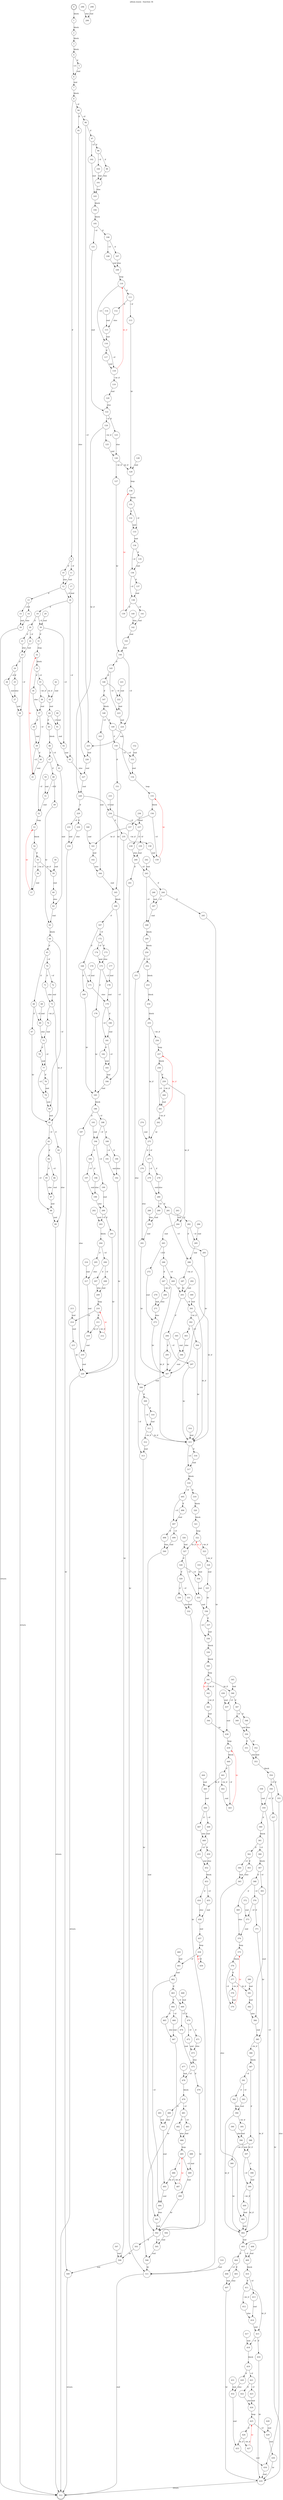 digraph finite_state_machine {
    label = "allium.wasm - function 34"
    labelloc =  t
    labelfontsize = 16
    labelfontcolor = black
    labelfontname = "Helvetica"
    node [shape = doublecircle]; 0 512;
    node [shape = circle];
    0 -> 1[label="block"];
    1 -> 2[label="block"];
    2 -> 3[label="block"];
    3 -> 4[label="block"];
    4 -> 5[label="if"];
    4 -> 6[label="~if"];
    5 -> 6[label="end"];
    6 -> 7[label="end"];
    7 -> 8[label="block"];
    8 -> 9[label="if"];
    8 -> 94[label="~if"];
    9 -> 10[label="if"];
    9 -> 11[label="~if"];
    10 -> 12[label="else"];
    11 -> 12[label="end"];
    12 -> 13[label="if"];
    12 -> 18[label="~if"];
    13 -> 14[label="if"];
    13 -> 15[label="~if"];
    14 -> 16[label="else"];
    15 -> 16[label="end"];
    16 -> 512[label="return"];
    17 -> 18[label="end"];
    18 -> 19[label="if"];
    18 -> 93[label="~if"];
    19 -> 20[label="if"];
    19 -> 30[label="~if"];
    20 -> 21[label="if"];
    20 -> 22[label="~if"];
    21 -> 23[label="else"];
    22 -> 23[label="end"];
    23 -> 24[label="if"];
    23 -> 28[label="~if"];
    24 -> 25[label="if"];
    24 -> 26[label="~if"];
    25 -> 27[label="else"];
    26 -> 27[label="end"];
    27 -> 28[label="end"];
    28 -> 512[label="return"];
    29 -> 30[label="end"];
    30 -> 31[label="if"];
    30 -> 92[label="~if"];
    31 -> 32[label="loop"];
    32 -> 33[label="block"];
    33 -> 34[label="if"];
    33 -> 35[label="~if"];
    34 -> 37[label="else"];
    35 -> 36[label="~br_if"];
    35 -> 43[label="br_if"];
    36 -> 37[label="end"];
    37 -> 38[label="if"];
    37 -> 39[label="~if"];
    38 -> 39[label="end"];
    39 -> 40[label="if"];
    39 -> 41[label="~if"];
    40 -> 41[label="end"];
    41 -> 32[color="red" fontcolor="red" label="br"];
    42 -> 43[label="end"];
    43 -> 44[label="end"];
    44 -> 45[label="if"];
    44 -> 91[label="~if"];
    45 -> 46[label="block"];
    46 -> 47[label="if"];
    46 -> 61[label="~if"];
    47 -> 48[label="if"];
    47 -> 52[label="~if"];
    48 -> 49[label="if"];
    48 -> 51[label="~if"];
    49 -> 63[label="br"];
    50 -> 51[label="end"];
    51 -> 52[label="end"];
    52 -> 53[label="loop"];
    53 -> 54[label="block"];
    54 -> 55[label="if"];
    54 -> 57[label="~if"];
    55 -> 56[label="~br_if"];
    55 -> 59[label="br_if"];
    56 -> 57[label="end"];
    57 -> 53[color="red" fontcolor="red" label="br"];
    58 -> 59[label="end"];
    59 -> 60[label="end"];
    60 -> 62[label="else"];
    61 -> 62[label="end"];
    62 -> 63[label="end"];
    63 -> 64[label="block"];
    64 -> 65[label="if"];
    64 -> 80[label="~if"];
    65 -> 66[label="if"];
    65 -> 70[label="~if"];
    66 -> 67[label="if"];
    66 -> 69[label="~if"];
    67 -> 81[label="br"];
    68 -> 69[label="end"];
    69 -> 75[label="else"];
    70 -> 71[label="if"];
    70 -> 72[label="~if"];
    71 -> 73[label="else"];
    72 -> 73[label="end"];
    73 -> 74[label="~br_if"];
    73 -> 81[label="br_if"];
    74 -> 75[label="end"];
    75 -> 76[label="if"];
    75 -> 77[label="~if"];
    76 -> 77[label="end"];
    77 -> 78[label="if"];
    77 -> 79[label="~if"];
    78 -> 79[label="end"];
    79 -> 80[label="end"];
    80 -> 81[label="end"];
    81 -> 82[label="if"];
    81 -> 83[label="~if"];
    82 -> 89[label="else"];
    83 -> 84[label="if"];
    83 -> 88[label="~if"];
    84 -> 85[label="if"];
    84 -> 86[label="~if"];
    85 -> 87[label="else"];
    86 -> 87[label="end"];
    87 -> 88[label="end"];
    88 -> 89[label="end"];
    89 -> 512[label="return"];
    90 -> 91[label="end"];
    91 -> 92[label="end"];
    92 -> 93[label="end"];
    93 -> 227[label="else"];
    94 -> 95[label="if"];
    94 -> 96[label="~if"];
    95 -> 226[label="else"];
    96 -> 97[label="if"];
    96 -> 225[label="~if"];
    97 -> 98[label="if"];
    97 -> 102[label="~if"];
    98 -> 99[label="if"];
    98 -> 100[label="~if"];
    99 -> 101[label="else"];
    100 -> 101[label="end"];
    101 -> 103[label="else"];
    102 -> 103[label="end"];
    103 -> 104[label="block"];
    104 -> 105[label="block"];
    105 -> 106[label="if"];
    105 -> 121[label="~if"];
    106 -> 107[label="if"];
    106 -> 108[label="~if"];
    107 -> 109[label="else"];
    108 -> 109[label="end"];
    109 -> 110[label="loop"];
    110 -> 111[label="if"];
    110 -> 116[label="~if"];
    111 -> 112[label="if"];
    111 -> 113[label="~if"];
    112 -> 115[label="else"];
    113 -> 129[label="br"];
    114 -> 115[label="end"];
    115 -> 116[label="end"];
    116 -> 117[label="if"];
    116 -> 118[label="~if"];
    117 -> 118[label="end"];
    118 -> 119[label="~br_if"];
    118 -> 110[color="red" fontcolor="red" label="br_if"];
    119 -> 120[label="end"];
    120 -> 122[label="else"];
    121 -> 122[label="end"];
    122 -> 123[label="if"];
    122 -> 124[label="~if"];
    123 -> 126[label="else"];
    124 -> 125[label="~br_if"];
    124 -> 228[label="br_if"];
    125 -> 126[label="end"];
    126 -> 127[label="~br_if"];
    126 -> 129[label="br_if"];
    127 -> 144[label="br"];
    128 -> 129[label="end"];
    129 -> 130[label="loop"];
    130 -> 131[label="block"];
    131 -> 132[label="if"];
    131 -> 133[label="~if"];
    132 -> 133[label="end"];
    133 -> 134[label="end"];
    134 -> 135[label="if"];
    134 -> 136[label="~if"];
    135 -> 136[label="end"];
    136 -> 137[label="if"];
    136 -> 138[label="~if"];
    137 -> 138[label="end"];
    138 -> 139[label="if"];
    138 -> 141[label="~if"];
    139 -> 130[color="red" fontcolor="red" label="br"];
    140 -> 142[label="else"];
    141 -> 142[label="end"];
    142 -> 143[label="end"];
    143 -> 144[label="end"];
    144 -> 145[label="if"];
    144 -> 224[label="~if"];
    145 -> 146[label="if"];
    145 -> 223[label="~if"];
    146 -> 147[label="if"];
    146 -> 222[label="~if"];
    147 -> 148[label="block"];
    148 -> 149[label="if"];
    148 -> 163[label="~if"];
    149 -> 150[label="if"];
    149 -> 154[label="~if"];
    150 -> 151[label="if"];
    150 -> 153[label="~if"];
    151 -> 165[label="br"];
    152 -> 153[label="end"];
    153 -> 154[label="end"];
    154 -> 155[label="loop"];
    155 -> 156[label="block"];
    156 -> 157[label="if"];
    156 -> 159[label="~if"];
    157 -> 158[label="~br_if"];
    157 -> 161[label="br_if"];
    158 -> 159[label="end"];
    159 -> 155[color="red" fontcolor="red" label="br"];
    160 -> 161[label="end"];
    161 -> 162[label="end"];
    162 -> 164[label="else"];
    163 -> 164[label="end"];
    164 -> 165[label="end"];
    165 -> 166[label="block"];
    166 -> 167[label="if"];
    166 -> 184[label="~if"];
    167 -> 168[label="if"];
    167 -> 172[label="~if"];
    168 -> 169[label="if"];
    168 -> 171[label="~if"];
    169 -> 185[label="br"];
    170 -> 171[label="end"];
    171 -> 179[label="else"];
    172 -> 173[label="if"];
    172 -> 174[label="~if"];
    173 -> 175[label="else"];
    174 -> 175[label="end"];
    175 -> 176[label="if"];
    175 -> 178[label="~if"];
    176 -> 185[label="br"];
    177 -> 178[label="end"];
    178 -> 179[label="end"];
    179 -> 180[label="if"];
    179 -> 181[label="~if"];
    180 -> 181[label="end"];
    181 -> 182[label="if"];
    181 -> 183[label="~if"];
    182 -> 183[label="end"];
    183 -> 184[label="end"];
    184 -> 185[label="end"];
    185 -> 186[label="block"];
    186 -> 187[label="if"];
    186 -> 188[label="~if"];
    187 -> 219[label="else"];
    188 -> 189[label="if"];
    188 -> 194[label="~if"];
    189 -> 190[label="if"];
    189 -> 191[label="~if"];
    190 -> 192[label="else"];
    191 -> 192[label="end"];
    192 -> 220[label="br"];
    193 -> 194[label="end"];
    194 -> 195[label="if"];
    194 -> 199[label="~if"];
    195 -> 196[label="if"];
    195 -> 197[label="~if"];
    196 -> 198[label="else"];
    197 -> 198[label="end"];
    198 -> 200[label="else"];
    199 -> 200[label="end"];
    200 -> 201[label="if"];
    200 -> 203[label="~if"];
    201 -> 220[label="br"];
    202 -> 203[label="end"];
    203 -> 204[label="block"];
    204 -> 205[label="if"];
    204 -> 206[label="~if"];
    205 -> 217[label="else"];
    206 -> 207[label="if"];
    206 -> 208[label="~if"];
    207 -> 209[label="else"];
    208 -> 209[label="end"];
    209 -> 210[label="loop"];
    210 -> 211[label="if"];
    210 -> 214[label="~if"];
    211 -> 212[label="~br_if"];
    211 -> 218[label="br_if"];
    212 -> 210[color="red" fontcolor="red" label="br"];
    213 -> 214[label="end"];
    214 -> 215[label="end"];
    215 -> 220[label="br"];
    216 -> 217[label="end"];
    217 -> 218[label="end"];
    218 -> 219[label="end"];
    219 -> 220[label="end"];
    220 -> 512[label="return"];
    221 -> 222[label="end"];
    222 -> 223[label="end"];
    223 -> 224[label="end"];
    224 -> 225[label="end"];
    225 -> 226[label="end"];
    226 -> 227[label="end"];
    227 -> 228[label="end"];
    228 -> 229[label="if"];
    228 -> 234[label="~if"];
    229 -> 230[label="if"];
    229 -> 231[label="~if"];
    230 -> 232[label="else"];
    231 -> 232[label="end"];
    232 -> 509[label="br"];
    233 -> 234[label="end"];
    234 -> 235[label="if"];
    234 -> 237[label="~if"];
    235 -> 508[label="br"];
    236 -> 237[label="end"];
    237 -> 238[label="if"];
    237 -> 239[label="~if"];
    238 -> 240[label="else"];
    239 -> 240[label="end"];
    240 -> 241[label="if"];
    240 -> 243[label="~if"];
    241 -> 511[label="br"];
    242 -> 243[label="end"];
    243 -> 244[label="if"];
    243 -> 248[label="~if"];
    244 -> 245[label="if"];
    244 -> 247[label="~if"];
    245 -> 511[label="br"];
    246 -> 247[label="end"];
    247 -> 248[label="end"];
    248 -> 249[label="block"];
    249 -> 250[label="block"];
    250 -> 251[label="if"];
    250 -> 252[label="~if"];
    251 -> 308[label="else"];
    252 -> 253[label="block"];
    253 -> 254[label="block"];
    254 -> 255[label="block"];
    255 -> 256[label="~br_if"];
    255 -> 275[label="br_if"];
    256 -> 257[label="loop"];
    257 -> 258[label="block"];
    258 -> 259[label="if"];
    258 -> 261[label="~if"];
    259 -> 260[label="~br_if"];
    259 -> 264[label="br_if"];
    260 -> 261[label="end"];
    261 -> 262[label="~br_if"];
    261 -> 257[color="red" fontcolor="red" label="br_if"];
    262 -> 275[label="br"];
    263 -> 264[label="end"];
    264 -> 265[label="end"];
    265 -> 266[label="if"];
    265 -> 272[label="~if"];
    266 -> 267[label="if"];
    266 -> 269[label="~if"];
    267 -> 268[label="~br_if"];
    267 -> 315[label="br_if"];
    268 -> 271[label="else"];
    269 -> 293[label="br"];
    270 -> 271[label="end"];
    271 -> 273[label="else"];
    272 -> 273[label="end"];
    273 -> 307[label="br"];
    274 -> 275[label="end"];
    275 -> 276[label="if"];
    275 -> 277[label="~if"];
    276 -> 291[label="else"];
    277 -> 278[label="if"];
    277 -> 279[label="~if"];
    278 -> 280[label="else"];
    279 -> 280[label="end"];
    280 -> 281[label="if"];
    280 -> 289[label="~if"];
    281 -> 282[label="if"];
    281 -> 286[label="~if"];
    282 -> 283[label="if"];
    282 -> 285[label="~if"];
    283 -> 307[label="br"];
    284 -> 285[label="end"];
    285 -> 286[label="end"];
    286 -> 287[label="~br_if"];
    286 -> 315[label="br_if"];
    287 -> 293[label="br"];
    288 -> 290[label="else"];
    289 -> 290[label="end"];
    290 -> 291[label="end"];
    291 -> 307[label="br"];
    292 -> 293[label="end"];
    293 -> 294[label="if"];
    293 -> 301[label="~if"];
    294 -> 295[label="if"];
    294 -> 297[label="~if"];
    295 -> 307[label="br"];
    296 -> 299[label="else"];
    297 -> 315[label="br"];
    298 -> 299[label="end"];
    300 -> 301[label="end"];
    301 -> 302[label="~br_if"];
    301 -> 315[label="br_if"];
    302 -> 303[label="if"];
    302 -> 304[label="~if"];
    303 -> 306[label="else"];
    304 -> 315[label="br"];
    305 -> 306[label="end"];
    306 -> 307[label="end"];
    307 -> 308[label="end"];
    308 -> 309[label="if"];
    308 -> 313[label="~if"];
    309 -> 310[label="if"];
    309 -> 311[label="~if"];
    310 -> 311[label="end"];
    311 -> 312[label="~br_if"];
    311 -> 315[label="br_if"];
    312 -> 313[label="end"];
    313 -> 506[label="br"];
    314 -> 315[label="end"];
    315 -> 316[label="if"];
    315 -> 317[label="~if"];
    316 -> 317[label="end"];
    317 -> 318[label="block"];
    318 -> 319[label="if"];
    318 -> 495[label="~if"];
    319 -> 320[label="block"];
    320 -> 321[label="block"];
    321 -> 322[label="loop"];
    322 -> 323[label="~br_if"];
    322 -> 327[label="br_if"];
    323 -> 324[label="~br_if"];
    323 -> 322[color="red" fontcolor="red" label="br_if"];
    324 -> 325[label="end"];
    325 -> 336[label="br"];
    326 -> 327[label="end"];
    327 -> 328[label="if"];
    327 -> 335[label="~if"];
    328 -> 329[label="if"];
    328 -> 334[label="~if"];
    329 -> 330[label="if"];
    329 -> 331[label="~if"];
    330 -> 332[label="else"];
    331 -> 332[label="end"];
    332 -> 502[label="br"];
    333 -> 334[label="end"];
    334 -> 335[label="end"];
    335 -> 336[label="end"];
    336 -> 337[label="if"];
    336 -> 338[label="~if"];
    337 -> 338[label="end"];
    338 -> 339[label="block"];
    339 -> 340[label="block"];
    340 -> 341[label="loop"];
    341 -> 342[label="~br_if"];
    341 -> 346[label="br_if"];
    342 -> 343[label="~br_if"];
    342 -> 341[color="red" fontcolor="red" label="br_if"];
    343 -> 344[label="end"];
    344 -> 438[label="br"];
    345 -> 346[label="end"];
    346 -> 347[label="if"];
    346 -> 437[label="~if"];
    347 -> 348[label="if"];
    347 -> 349[label="~if"];
    348 -> 350[label="else"];
    349 -> 350[label="end"];
    350 -> 351[label="if"];
    350 -> 352[label="~if"];
    351 -> 353[label="else"];
    352 -> 353[label="end"];
    353 -> 354[label="block"];
    354 -> 355[label="if"];
    354 -> 356[label="~if"];
    355 -> 434[label="else"];
    356 -> 357[label="if"];
    356 -> 359[label="~if"];
    357 -> 435[label="br"];
    358 -> 359[label="end"];
    359 -> 360[label="if"];
    359 -> 403[label="~if"];
    360 -> 361[label="block"];
    361 -> 362[label="if"];
    361 -> 366[label="~if"];
    362 -> 363[label="if"];
    362 -> 364[label="~if"];
    363 -> 365[label="else"];
    364 -> 365[label="end"];
    365 -> 401[label="else"];
    366 -> 367[label="block"];
    367 -> 368[label="if"];
    367 -> 383[label="~if"];
    368 -> 369[label="if"];
    368 -> 370[label="~if"];
    369 -> 374[label="else"];
    370 -> 371[label="if"];
    370 -> 373[label="~if"];
    371 -> 385[label="br"];
    372 -> 373[label="end"];
    373 -> 374[label="end"];
    374 -> 375[label="loop"];
    375 -> 376[label="block"];
    376 -> 377[label="if"];
    376 -> 379[label="~if"];
    377 -> 378[label="~br_if"];
    377 -> 381[label="br_if"];
    378 -> 379[label="end"];
    379 -> 375[color="red" fontcolor="red" label="br"];
    380 -> 381[label="end"];
    381 -> 382[label="end"];
    382 -> 384[label="else"];
    383 -> 384[label="end"];
    384 -> 385[label="end"];
    385 -> 386[label="~br_if"];
    385 -> 402[label="br_if"];
    386 -> 387[label="block"];
    387 -> 388[label="if"];
    387 -> 391[label="~if"];
    388 -> 389[label="~br_if"];
    388 -> 397[label="br_if"];
    389 -> 402[label="br"];
    390 -> 396[label="else"];
    391 -> 392[label="if"];
    391 -> 393[label="~if"];
    392 -> 394[label="else"];
    393 -> 394[label="end"];
    394 -> 395[label="~br_if"];
    394 -> 402[label="br_if"];
    395 -> 396[label="end"];
    396 -> 397[label="end"];
    397 -> 398[label="if"];
    397 -> 399[label="~if"];
    398 -> 399[label="end"];
    399 -> 400[label="~br_if"];
    399 -> 402[label="br_if"];
    400 -> 401[label="end"];
    401 -> 402[label="end"];
    402 -> 403[label="end"];
    403 -> 404[label="if"];
    403 -> 409[label="~if"];
    404 -> 405[label="if"];
    404 -> 406[label="~if"];
    405 -> 407[label="else"];
    406 -> 407[label="end"];
    407 -> 435[label="br"];
    408 -> 409[label="end"];
    409 -> 410[label="block"];
    410 -> 411[label="if"];
    410 -> 413[label="~if"];
    411 -> 412[label="~br_if"];
    411 -> 415[label="br_if"];
    412 -> 414[label="else"];
    413 -> 414[label="end"];
    414 -> 415[label="end"];
    415 -> 416[label="if"];
    415 -> 418[label="~if"];
    416 -> 435[label="br"];
    417 -> 418[label="end"];
    418 -> 419[label="block"];
    419 -> 420[label="if"];
    419 -> 421[label="~if"];
    420 -> 432[label="else"];
    421 -> 422[label="if"];
    421 -> 423[label="~if"];
    422 -> 424[label="else"];
    423 -> 424[label="end"];
    424 -> 425[label="loop"];
    425 -> 426[label="if"];
    425 -> 429[label="~if"];
    426 -> 427[label="~br_if"];
    426 -> 433[label="br_if"];
    427 -> 425[color="red" fontcolor="red" label="br"];
    428 -> 429[label="end"];
    429 -> 430[label="end"];
    430 -> 435[label="br"];
    431 -> 432[label="end"];
    432 -> 433[label="end"];
    433 -> 434[label="end"];
    434 -> 435[label="end"];
    435 -> 512[label="return"];
    436 -> 437[label="end"];
    437 -> 438[label="end"];
    438 -> 439[label="loop"];
    439 -> 440[label="block"];
    440 -> 441[label="if"];
    440 -> 443[label="~if"];
    441 -> 442[label="~br_if"];
    441 -> 445[label="br_if"];
    442 -> 443[label="end"];
    443 -> 439[color="red" fontcolor="red" label="br"];
    444 -> 445[label="end"];
    445 -> 446[label="end"];
    446 -> 447[label="if"];
    446 -> 448[label="~if"];
    447 -> 449[label="else"];
    448 -> 449[label="end"];
    449 -> 450[label="if"];
    449 -> 451[label="~if"];
    450 -> 452[label="else"];
    451 -> 452[label="end"];
    452 -> 453[label="block"];
    453 -> 454[label="if"];
    453 -> 455[label="~if"];
    454 -> 456[label="else"];
    455 -> 456[label="end"];
    456 -> 457[label="end"];
    457 -> 458[label="loop"];
    458 -> 459[label="if"];
    458 -> 461[label="~if"];
    459 -> 458[color="red" fontcolor="red" label="br"];
    460 -> 461[label="end"];
    461 -> 462[label="end"];
    462 -> 463[label="if"];
    462 -> 494[label="~if"];
    463 -> 464[label="if"];
    463 -> 469[label="~if"];
    464 -> 465[label="if"];
    464 -> 466[label="~if"];
    465 -> 467[label="else"];
    466 -> 467[label="end"];
    467 -> 502[label="br"];
    468 -> 469[label="end"];
    469 -> 470[label="if"];
    469 -> 474[label="~if"];
    470 -> 471[label="if"];
    470 -> 472[label="~if"];
    471 -> 473[label="else"];
    472 -> 473[label="end"];
    473 -> 475[label="else"];
    474 -> 475[label="end"];
    475 -> 476[label="if"];
    475 -> 478[label="~if"];
    476 -> 502[label="br"];
    477 -> 478[label="end"];
    478 -> 479[label="block"];
    479 -> 480[label="if"];
    479 -> 481[label="~if"];
    480 -> 492[label="else"];
    481 -> 482[label="if"];
    481 -> 483[label="~if"];
    482 -> 484[label="else"];
    483 -> 484[label="end"];
    484 -> 485[label="loop"];
    485 -> 486[label="if"];
    485 -> 489[label="~if"];
    486 -> 487[label="~br_if"];
    486 -> 493[label="br_if"];
    487 -> 485[color="red" fontcolor="red" label="br"];
    488 -> 489[label="end"];
    489 -> 490[label="end"];
    490 -> 502[label="br"];
    491 -> 492[label="end"];
    492 -> 493[label="end"];
    493 -> 494[label="end"];
    494 -> 501[label="else"];
    495 -> 496[label="if"];
    495 -> 497[label="~if"];
    496 -> 497[label="end"];
    497 -> 498[label="if"];
    497 -> 499[label="~if"];
    498 -> 500[label="else"];
    499 -> 500[label="end"];
    500 -> 501[label="end"];
    501 -> 502[label="end"];
    502 -> 503[label="if"];
    502 -> 505[label="~if"];
    503 -> 508[label="br"];
    504 -> 505[label="end"];
    505 -> 506[label="end"];
    506 -> 511[label="br"];
    507 -> 508[label="end"];
    508 -> 509[label="end"];
    509 -> 512[label="return"];
    510 -> 511[label="end"];
    511 -> 512[label="end"];
}
